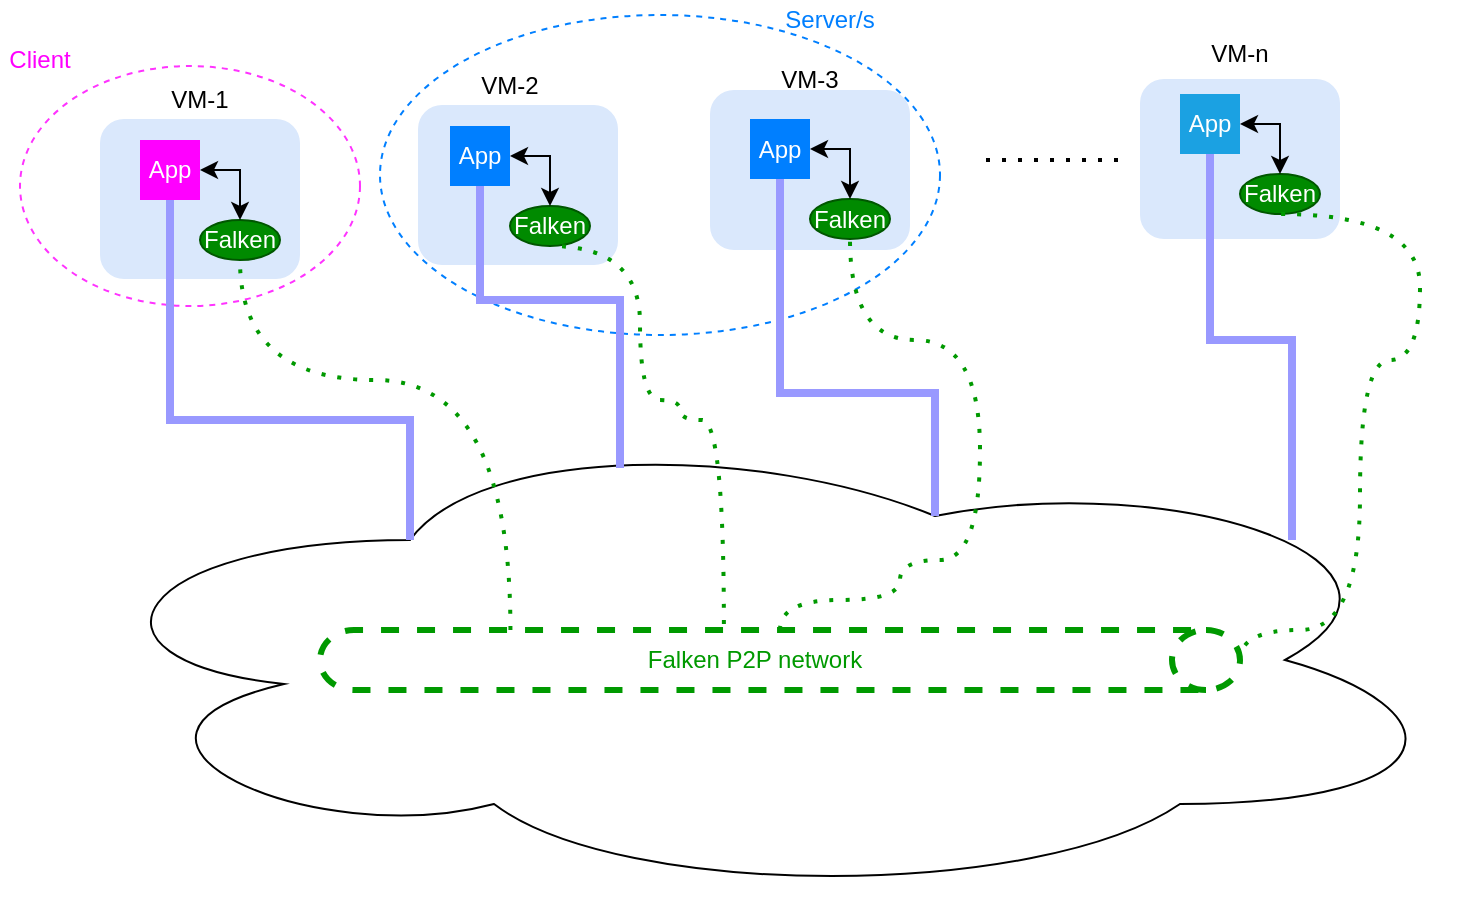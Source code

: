 <mxfile version="13.10.9" type="github">
  <diagram id="NEwld3anYWmQanBMHAa-" name="Page-1">
    <mxGraphModel dx="1360" dy="802" grid="1" gridSize="10" guides="1" tooltips="1" connect="1" arrows="1" fold="1" page="1" pageScale="1" pageWidth="850" pageHeight="1100" math="0" shadow="0">
      <root>
        <mxCell id="0" />
        <mxCell id="1" parent="0" />
        <mxCell id="vw8RD5YFw0DvRqKHAB3R-38" value="" style="ellipse;whiteSpace=wrap;html=1;dashed=1;fillColor=none;strokeColor=#007FFF;" vertex="1" parent="1">
          <mxGeometry x="220" y="107.5" width="280" height="160" as="geometry" />
        </mxCell>
        <mxCell id="vw8RD5YFw0DvRqKHAB3R-36" value="" style="ellipse;whiteSpace=wrap;html=1;fillColor=none;dashed=1;strokeColor=#FF33FF;" vertex="1" parent="1">
          <mxGeometry x="40" y="133" width="170" height="120" as="geometry" />
        </mxCell>
        <mxCell id="vw8RD5YFw0DvRqKHAB3R-2" value="" style="rounded=1;whiteSpace=wrap;html=1;fillColor=#dae8fc;strokeColor=none;" vertex="1" parent="1">
          <mxGeometry x="80" y="159.5" width="100" height="80" as="geometry" />
        </mxCell>
        <mxCell id="vw8RD5YFw0DvRqKHAB3R-4" value="VM-1" style="text;html=1;strokeColor=none;fillColor=none;align=center;verticalAlign=middle;whiteSpace=wrap;rounded=0;" vertex="1" parent="1">
          <mxGeometry x="110" y="140" width="40" height="20" as="geometry" />
        </mxCell>
        <mxCell id="vw8RD5YFw0DvRqKHAB3R-8" value="App" style="whiteSpace=wrap;html=1;aspect=fixed;fontColor=#ffffff;strokeColor=none;fillColor=#FF00FF;" vertex="1" parent="1">
          <mxGeometry x="100" y="170" width="30" height="30" as="geometry" />
        </mxCell>
        <mxCell id="vw8RD5YFw0DvRqKHAB3R-9" value="Falken" style="ellipse;whiteSpace=wrap;html=1;fillColor=#008a00;strokeColor=#005700;fontColor=#ffffff;" vertex="1" parent="1">
          <mxGeometry x="130" y="210" width="40" height="20" as="geometry" />
        </mxCell>
        <mxCell id="vw8RD5YFw0DvRqKHAB3R-11" value="" style="endArrow=classic;startArrow=classic;html=1;edgeStyle=orthogonalEdgeStyle;rounded=0;exitX=1;exitY=0.5;exitDx=0;exitDy=0;entryX=0.5;entryY=0;entryDx=0;entryDy=0;" edge="1" parent="1" source="vw8RD5YFw0DvRqKHAB3R-8" target="vw8RD5YFw0DvRqKHAB3R-9">
          <mxGeometry width="50" height="50" relative="1" as="geometry">
            <mxPoint x="300" y="220" as="sourcePoint" />
            <mxPoint x="450" y="390" as="targetPoint" />
          </mxGeometry>
        </mxCell>
        <mxCell id="vw8RD5YFw0DvRqKHAB3R-14" value="" style="ellipse;shape=cloud;whiteSpace=wrap;html=1;" vertex="1" parent="1">
          <mxGeometry x="60" y="310" width="700" height="240" as="geometry" />
        </mxCell>
        <mxCell id="vw8RD5YFw0DvRqKHAB3R-16" value="" style="rounded=1;whiteSpace=wrap;html=1;fillColor=#dae8fc;strokeColor=none;" vertex="1" parent="1">
          <mxGeometry x="239" y="152.5" width="100" height="80" as="geometry" />
        </mxCell>
        <mxCell id="vw8RD5YFw0DvRqKHAB3R-17" value="VM-2" style="text;html=1;strokeColor=none;fillColor=none;align=center;verticalAlign=middle;whiteSpace=wrap;rounded=0;" vertex="1" parent="1">
          <mxGeometry x="265" y="133" width="40" height="20" as="geometry" />
        </mxCell>
        <mxCell id="vw8RD5YFw0DvRqKHAB3R-18" value="App" style="whiteSpace=wrap;html=1;aspect=fixed;fontColor=#ffffff;strokeColor=none;fillColor=#007FFF;" vertex="1" parent="1">
          <mxGeometry x="255" y="163" width="30" height="30" as="geometry" />
        </mxCell>
        <mxCell id="vw8RD5YFw0DvRqKHAB3R-19" value="Falken" style="ellipse;whiteSpace=wrap;html=1;fillColor=#008a00;strokeColor=#005700;fontColor=#ffffff;" vertex="1" parent="1">
          <mxGeometry x="285" y="203" width="40" height="20" as="geometry" />
        </mxCell>
        <mxCell id="vw8RD5YFw0DvRqKHAB3R-20" value="" style="endArrow=classic;startArrow=classic;html=1;edgeStyle=orthogonalEdgeStyle;rounded=0;exitX=1;exitY=0.5;exitDx=0;exitDy=0;entryX=0.5;entryY=0;entryDx=0;entryDy=0;" edge="1" parent="1" source="vw8RD5YFw0DvRqKHAB3R-18" target="vw8RD5YFw0DvRqKHAB3R-19">
          <mxGeometry width="50" height="50" relative="1" as="geometry">
            <mxPoint x="455" y="213" as="sourcePoint" />
            <mxPoint x="605" y="383" as="targetPoint" />
          </mxGeometry>
        </mxCell>
        <mxCell id="vw8RD5YFw0DvRqKHAB3R-21" value="" style="rounded=1;whiteSpace=wrap;html=1;fillColor=#dae8fc;strokeColor=none;" vertex="1" parent="1">
          <mxGeometry x="385" y="145" width="100" height="80" as="geometry" />
        </mxCell>
        <mxCell id="vw8RD5YFw0DvRqKHAB3R-22" value="VM-3" style="text;html=1;strokeColor=none;fillColor=none;align=center;verticalAlign=middle;whiteSpace=wrap;rounded=0;" vertex="1" parent="1">
          <mxGeometry x="415" y="129.5" width="40" height="20" as="geometry" />
        </mxCell>
        <mxCell id="vw8RD5YFw0DvRqKHAB3R-23" value="App" style="whiteSpace=wrap;html=1;aspect=fixed;fontColor=#ffffff;strokeColor=none;fillColor=#007FFF;" vertex="1" parent="1">
          <mxGeometry x="405" y="159.5" width="30" height="30" as="geometry" />
        </mxCell>
        <mxCell id="vw8RD5YFw0DvRqKHAB3R-24" value="Falken" style="ellipse;whiteSpace=wrap;html=1;fillColor=#008a00;strokeColor=#005700;fontColor=#ffffff;" vertex="1" parent="1">
          <mxGeometry x="435" y="199.5" width="40" height="20" as="geometry" />
        </mxCell>
        <mxCell id="vw8RD5YFw0DvRqKHAB3R-25" value="" style="endArrow=classic;startArrow=classic;html=1;edgeStyle=orthogonalEdgeStyle;rounded=0;exitX=1;exitY=0.5;exitDx=0;exitDy=0;entryX=0.5;entryY=0;entryDx=0;entryDy=0;" edge="1" source="vw8RD5YFw0DvRqKHAB3R-23" target="vw8RD5YFw0DvRqKHAB3R-24" parent="1">
          <mxGeometry width="50" height="50" relative="1" as="geometry">
            <mxPoint x="605" y="209.5" as="sourcePoint" />
            <mxPoint x="755" y="379.5" as="targetPoint" />
          </mxGeometry>
        </mxCell>
        <mxCell id="vw8RD5YFw0DvRqKHAB3R-26" value="" style="endArrow=none;dashed=1;html=1;dashPattern=1 3;strokeWidth=2;" edge="1" parent="1">
          <mxGeometry width="50" height="50" relative="1" as="geometry">
            <mxPoint x="523" y="180" as="sourcePoint" />
            <mxPoint x="593" y="180" as="targetPoint" />
          </mxGeometry>
        </mxCell>
        <mxCell id="vw8RD5YFw0DvRqKHAB3R-27" value="" style="rounded=1;whiteSpace=wrap;html=1;fillColor=#dae8fc;strokeColor=none;" vertex="1" parent="1">
          <mxGeometry x="600" y="139.5" width="100" height="80" as="geometry" />
        </mxCell>
        <mxCell id="vw8RD5YFw0DvRqKHAB3R-28" value="VM-n" style="text;html=1;strokeColor=none;fillColor=none;align=center;verticalAlign=middle;whiteSpace=wrap;rounded=0;" vertex="1" parent="1">
          <mxGeometry x="630" y="117" width="40" height="20" as="geometry" />
        </mxCell>
        <mxCell id="vw8RD5YFw0DvRqKHAB3R-29" value="App" style="whiteSpace=wrap;html=1;aspect=fixed;fillColor=#1ba1e2;fontColor=#ffffff;strokeColor=none;" vertex="1" parent="1">
          <mxGeometry x="620" y="147" width="30" height="30" as="geometry" />
        </mxCell>
        <mxCell id="vw8RD5YFw0DvRqKHAB3R-30" value="Falken" style="ellipse;whiteSpace=wrap;html=1;fillColor=#008a00;strokeColor=#005700;fontColor=#ffffff;" vertex="1" parent="1">
          <mxGeometry x="650" y="187" width="40" height="20" as="geometry" />
        </mxCell>
        <mxCell id="vw8RD5YFw0DvRqKHAB3R-31" value="" style="endArrow=classic;startArrow=classic;html=1;edgeStyle=orthogonalEdgeStyle;rounded=0;exitX=1;exitY=0.5;exitDx=0;exitDy=0;entryX=0.5;entryY=0;entryDx=0;entryDy=0;" edge="1" source="vw8RD5YFw0DvRqKHAB3R-29" target="vw8RD5YFw0DvRqKHAB3R-30" parent="1">
          <mxGeometry width="50" height="50" relative="1" as="geometry">
            <mxPoint x="820" y="197" as="sourcePoint" />
            <mxPoint x="970" y="367" as="targetPoint" />
          </mxGeometry>
        </mxCell>
        <mxCell id="vw8RD5YFw0DvRqKHAB3R-37" value="&lt;font color=&quot;#ff00ff&quot;&gt;Client&lt;/font&gt;" style="text;html=1;strokeColor=none;fillColor=none;align=center;verticalAlign=middle;whiteSpace=wrap;rounded=0;dashed=1;" vertex="1" parent="1">
          <mxGeometry x="30" y="120" width="40" height="20" as="geometry" />
        </mxCell>
        <mxCell id="vw8RD5YFw0DvRqKHAB3R-39" value="&lt;font&gt;Server/s&lt;/font&gt;" style="text;html=1;align=center;verticalAlign=middle;whiteSpace=wrap;rounded=0;dashed=1;fontColor=#007FFF;" vertex="1" parent="1">
          <mxGeometry x="425" y="100" width="40" height="20" as="geometry" />
        </mxCell>
        <mxCell id="vw8RD5YFw0DvRqKHAB3R-41" value="&lt;font color=&quot;#009900&quot;&gt;Falken P2P network&lt;/font&gt;" style="shape=cylinder3;whiteSpace=wrap;html=1;boundedLbl=1;backgroundOutline=1;size=17;dashed=1;fillColor=none;direction=south;strokeWidth=3;strokeColor=#009900;" vertex="1" parent="1">
          <mxGeometry x="190" y="415" width="460" height="30" as="geometry" />
        </mxCell>
        <mxCell id="vw8RD5YFw0DvRqKHAB3R-44" value="" style="edgeStyle=elbowEdgeStyle;rounded=0;orthogonalLoop=1;jettySize=auto;html=1;strokeColor=#9999FF;strokeWidth=4;entryX=0.25;entryY=0.25;entryDx=0;entryDy=0;entryPerimeter=0;exitX=0.5;exitY=1;exitDx=0;exitDy=0;endArrow=none;endFill=0;elbow=vertical;" edge="1" parent="1" source="vw8RD5YFw0DvRqKHAB3R-8" target="vw8RD5YFw0DvRqKHAB3R-14">
          <mxGeometry relative="1" as="geometry">
            <Array as="points">
              <mxPoint x="150" y="310" />
            </Array>
          </mxGeometry>
        </mxCell>
        <mxCell id="vw8RD5YFw0DvRqKHAB3R-48" value="" style="endArrow=none;html=1;strokeColor=#9999FF;strokeWidth=4;entryX=0.5;entryY=1;entryDx=0;entryDy=0;exitX=0.4;exitY=0.1;exitDx=0;exitDy=0;exitPerimeter=0;edgeStyle=elbowEdgeStyle;rounded=0;elbow=vertical;" edge="1" parent="1" source="vw8RD5YFw0DvRqKHAB3R-14" target="vw8RD5YFw0DvRqKHAB3R-18">
          <mxGeometry width="50" height="50" relative="1" as="geometry">
            <mxPoint x="400" y="340" as="sourcePoint" />
            <mxPoint x="450" y="290" as="targetPoint" />
            <Array as="points">
              <mxPoint x="300" y="250" />
            </Array>
          </mxGeometry>
        </mxCell>
        <mxCell id="vw8RD5YFw0DvRqKHAB3R-49" value="" style="endArrow=none;html=1;strokeColor=#9999FF;strokeWidth=4;entryX=0.5;entryY=1;entryDx=0;entryDy=0;exitX=0.625;exitY=0.2;exitDx=0;exitDy=0;exitPerimeter=0;edgeStyle=elbowEdgeStyle;rounded=0;elbow=vertical;" edge="1" parent="1" source="vw8RD5YFw0DvRqKHAB3R-14" target="vw8RD5YFw0DvRqKHAB3R-23">
          <mxGeometry width="50" height="50" relative="1" as="geometry">
            <mxPoint x="680" y="380.5" as="sourcePoint" />
            <mxPoint x="610" y="239.5" as="targetPoint" />
            <Array as="points">
              <mxPoint x="640" y="296.5" />
            </Array>
          </mxGeometry>
        </mxCell>
        <mxCell id="vw8RD5YFw0DvRqKHAB3R-50" value="" style="endArrow=none;html=1;strokeColor=#9999FF;strokeWidth=4;entryX=0.5;entryY=1;entryDx=0;entryDy=0;exitX=0.88;exitY=0.25;exitDx=0;exitDy=0;exitPerimeter=0;edgeStyle=elbowEdgeStyle;rounded=0;elbow=vertical;" edge="1" parent="1" source="vw8RD5YFw0DvRqKHAB3R-14" target="vw8RD5YFw0DvRqKHAB3R-29">
          <mxGeometry width="50" height="50" relative="1" as="geometry">
            <mxPoint x="360" y="354" as="sourcePoint" />
            <mxPoint x="290" y="213" as="targetPoint" />
            <Array as="points">
              <mxPoint x="320" y="270" />
            </Array>
          </mxGeometry>
        </mxCell>
        <mxCell id="vw8RD5YFw0DvRqKHAB3R-51" value="" style="endArrow=none;dashed=1;html=1;dashPattern=1 3;strokeWidth=2;strokeColor=#009900;entryX=0.5;entryY=1;entryDx=0;entryDy=0;exitX=0;exitY=0.793;exitDx=0;exitDy=0;exitPerimeter=0;edgeStyle=orthogonalEdgeStyle;curved=1;" edge="1" parent="1" source="vw8RD5YFw0DvRqKHAB3R-41" target="vw8RD5YFw0DvRqKHAB3R-9">
          <mxGeometry width="50" height="50" relative="1" as="geometry">
            <mxPoint x="400" y="340" as="sourcePoint" />
            <mxPoint x="193" y="280" as="targetPoint" />
            <Array as="points">
              <mxPoint x="285" y="290" />
              <mxPoint x="150" y="290" />
            </Array>
          </mxGeometry>
        </mxCell>
        <mxCell id="vw8RD5YFw0DvRqKHAB3R-52" value="" style="endArrow=none;dashed=1;html=1;dashPattern=1 3;strokeWidth=2;strokeColor=#009900;exitX=-0.1;exitY=0.561;exitDx=0;exitDy=0;exitPerimeter=0;edgeStyle=orthogonalEdgeStyle;curved=1;entryX=0.5;entryY=1;entryDx=0;entryDy=0;" edge="1" parent="1" source="vw8RD5YFw0DvRqKHAB3R-41" target="vw8RD5YFw0DvRqKHAB3R-19">
          <mxGeometry width="50" height="50" relative="1" as="geometry">
            <mxPoint x="502.61" y="424.5" as="sourcePoint" />
            <mxPoint x="367.39" y="239.5" as="targetPoint" />
            <Array as="points">
              <mxPoint x="392" y="310" />
              <mxPoint x="370" y="310" />
              <mxPoint x="370" y="300" />
              <mxPoint x="350" y="300" />
              <mxPoint x="350" y="223" />
            </Array>
          </mxGeometry>
        </mxCell>
        <mxCell id="vw8RD5YFw0DvRqKHAB3R-53" value="" style="endArrow=none;dashed=1;html=1;dashPattern=1 3;strokeWidth=2;strokeColor=#009900;exitX=0;exitY=0.5;exitDx=0;exitDy=0;exitPerimeter=0;edgeStyle=orthogonalEdgeStyle;curved=1;entryX=0.5;entryY=1;entryDx=0;entryDy=0;" edge="1" parent="1" source="vw8RD5YFw0DvRqKHAB3R-41" target="vw8RD5YFw0DvRqKHAB3R-24">
          <mxGeometry width="50" height="50" relative="1" as="geometry">
            <mxPoint x="401.94" y="422" as="sourcePoint" />
            <mxPoint x="315" y="233" as="targetPoint" />
            <Array as="points">
              <mxPoint x="420" y="400" />
              <mxPoint x="480" y="400" />
              <mxPoint x="480" y="380" />
              <mxPoint x="520" y="380" />
              <mxPoint x="520" y="270" />
              <mxPoint x="455" y="270" />
            </Array>
          </mxGeometry>
        </mxCell>
        <mxCell id="vw8RD5YFw0DvRqKHAB3R-54" value="" style="endArrow=none;dashed=1;html=1;dashPattern=1 3;strokeWidth=2;strokeColor=#009900;edgeStyle=orthogonalEdgeStyle;curved=1;entryX=0.5;entryY=1;entryDx=0;entryDy=0;exitX=0.5;exitY=0;exitDx=0;exitDy=0;exitPerimeter=0;" edge="1" parent="1" source="vw8RD5YFw0DvRqKHAB3R-41" target="vw8RD5YFw0DvRqKHAB3R-30">
          <mxGeometry width="50" height="50" relative="1" as="geometry">
            <mxPoint x="430" y="425" as="sourcePoint" />
            <mxPoint x="465" y="229.5" as="targetPoint" />
            <Array as="points">
              <mxPoint x="650" y="415" />
              <mxPoint x="710" y="415" />
              <mxPoint x="710" y="280" />
              <mxPoint x="740" y="280" />
              <mxPoint x="740" y="207" />
            </Array>
          </mxGeometry>
        </mxCell>
      </root>
    </mxGraphModel>
  </diagram>
</mxfile>
